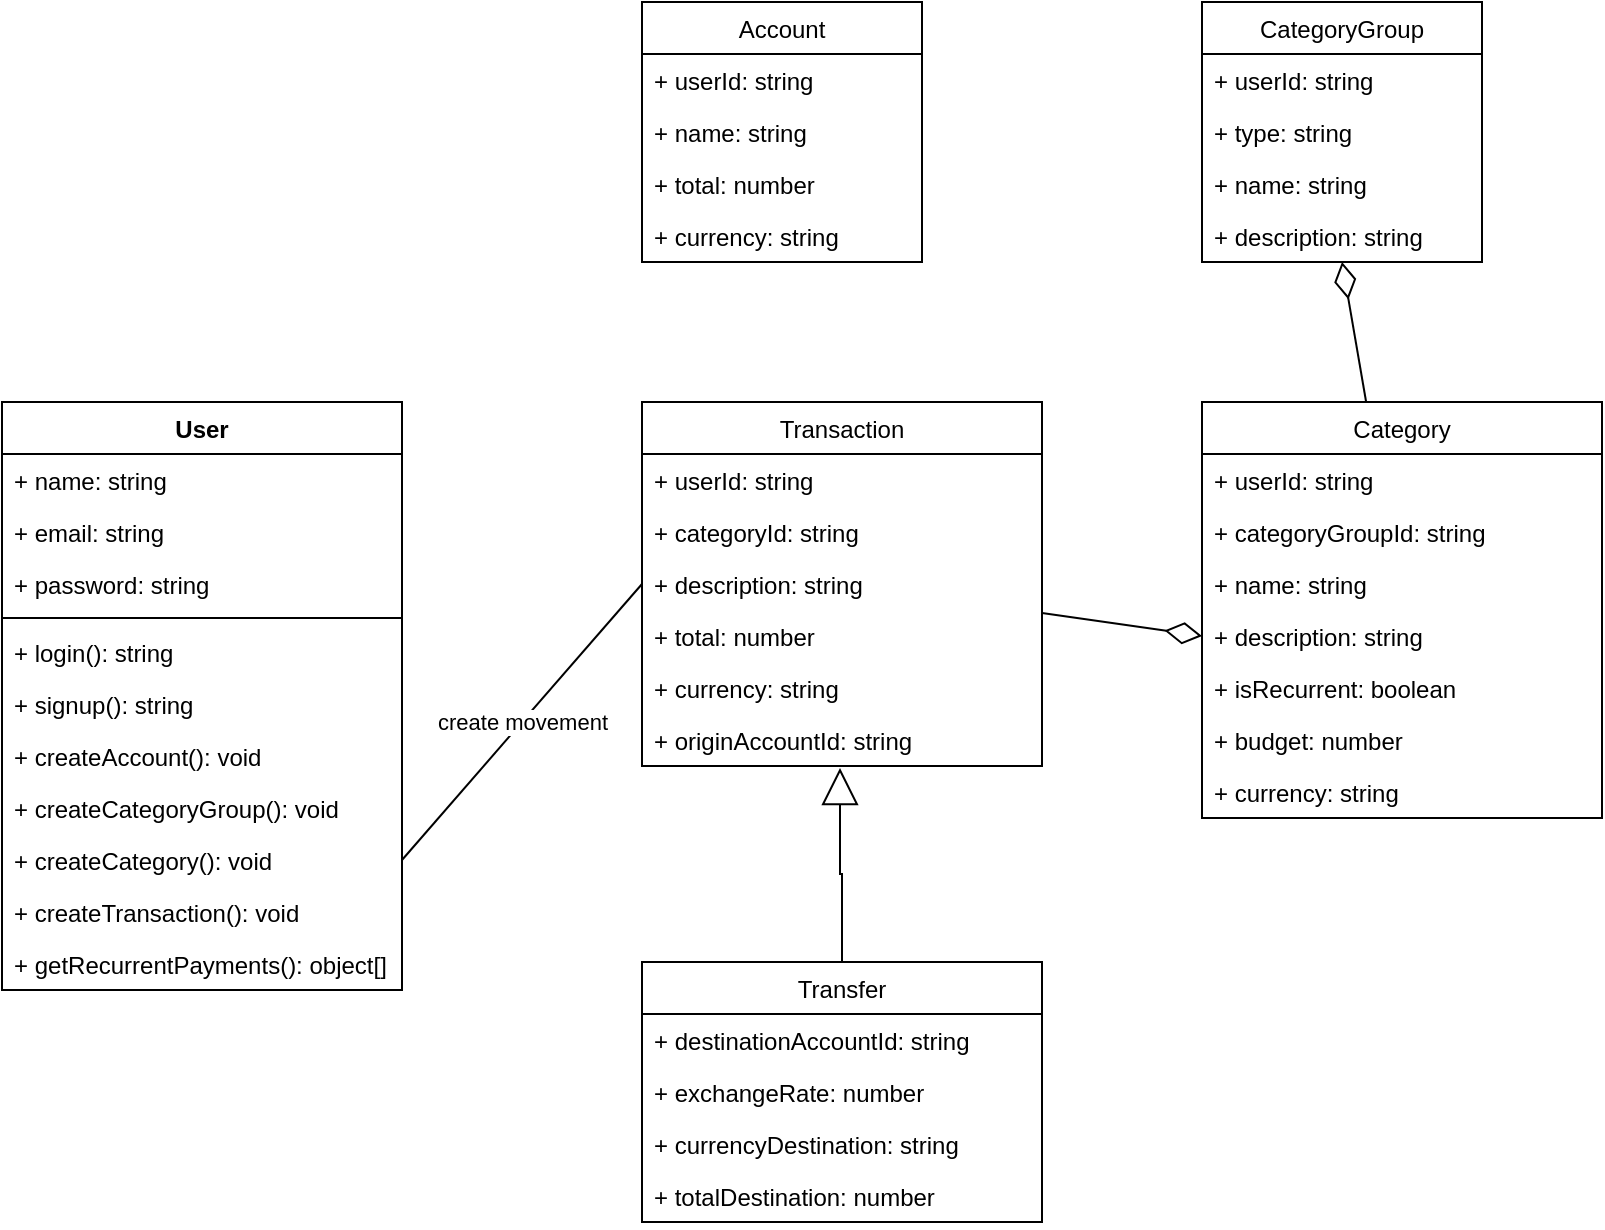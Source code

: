 <mxfile version="13.1.3" pages="2">
    <diagram id="6hGFLwfOUW9BJ-s0fimq" name="System design">
        <mxGraphModel dx="479" dy="399" grid="1" gridSize="10" guides="1" tooltips="1" connect="1" arrows="1" fold="1" page="1" pageScale="1" pageWidth="827" pageHeight="1169" math="0" shadow="0">
            <root>
                <mxCell id="0"/>
                <mxCell id="1" parent="0"/>
                <mxCell id="56" style="edgeStyle=none;rounded=0;orthogonalLoop=1;jettySize=auto;html=1;entryX=0;entryY=0.5;entryDx=0;entryDy=0;startSize=6;endArrow=diamondThin;endFill=0;endSize=16;" parent="1" source="14" target="25" edge="1">
                    <mxGeometry relative="1" as="geometry"/>
                </mxCell>
                <mxCell id="14" value="Transaction" style="swimlane;fontStyle=0;childLayout=stackLayout;horizontal=1;startSize=26;fillColor=none;horizontalStack=0;resizeParent=1;resizeParentMax=0;resizeLast=0;collapsible=1;marginBottom=0;" parent="1" vertex="1">
                    <mxGeometry x="320" y="240" width="200" height="182" as="geometry"/>
                </mxCell>
                <mxCell id="19" value="+ userId: string" style="text;strokeColor=none;fillColor=none;align=left;verticalAlign=top;spacingLeft=4;spacingRight=4;overflow=hidden;rotatable=0;points=[[0,0.5],[1,0.5]];portConstraint=eastwest;" parent="14" vertex="1">
                    <mxGeometry y="26" width="200" height="26" as="geometry"/>
                </mxCell>
                <mxCell id="28" value="+ categoryId: string" style="text;strokeColor=none;fillColor=none;align=left;verticalAlign=top;spacingLeft=4;spacingRight=4;overflow=hidden;rotatable=0;points=[[0,0.5],[1,0.5]];portConstraint=eastwest;" parent="14" vertex="1">
                    <mxGeometry y="52" width="200" height="26" as="geometry"/>
                </mxCell>
                <mxCell id="15" value="+ description: string" style="text;strokeColor=none;fillColor=none;align=left;verticalAlign=top;spacingLeft=4;spacingRight=4;overflow=hidden;rotatable=0;points=[[0,0.5],[1,0.5]];portConstraint=eastwest;" parent="14" vertex="1">
                    <mxGeometry y="78" width="200" height="26" as="geometry"/>
                </mxCell>
                <mxCell id="16" value="+ total: number" style="text;strokeColor=none;fillColor=none;align=left;verticalAlign=top;spacingLeft=4;spacingRight=4;overflow=hidden;rotatable=0;points=[[0,0.5],[1,0.5]];portConstraint=eastwest;" parent="14" vertex="1">
                    <mxGeometry y="104" width="200" height="26" as="geometry"/>
                </mxCell>
                <mxCell id="17" value="+ currency: string" style="text;strokeColor=none;fillColor=none;align=left;verticalAlign=top;spacingLeft=4;spacingRight=4;overflow=hidden;rotatable=0;points=[[0,0.5],[1,0.5]];portConstraint=eastwest;" parent="14" vertex="1">
                    <mxGeometry y="130" width="200" height="26" as="geometry"/>
                </mxCell>
                <mxCell id="21" value="+ originAccountId: string" style="text;strokeColor=none;fillColor=none;align=left;verticalAlign=top;spacingLeft=4;spacingRight=4;overflow=hidden;rotatable=0;points=[[0,0.5],[1,0.5]];portConstraint=eastwest;" parent="14" vertex="1">
                    <mxGeometry y="156" width="200" height="26" as="geometry"/>
                </mxCell>
                <mxCell id="57" style="edgeStyle=none;rounded=0;orthogonalLoop=1;jettySize=auto;html=1;entryX=0.5;entryY=1;entryDx=0;entryDy=0;startSize=6;endArrow=diamondThin;endFill=0;endSize=16;" parent="1" source="23" target="29" edge="1">
                    <mxGeometry relative="1" as="geometry"/>
                </mxCell>
                <mxCell id="23" value="Category" style="swimlane;fontStyle=0;childLayout=stackLayout;horizontal=1;startSize=26;fillColor=none;horizontalStack=0;resizeParent=1;resizeParentMax=0;resizeLast=0;collapsible=1;marginBottom=0;" parent="1" vertex="1">
                    <mxGeometry x="600" y="240" width="200" height="208" as="geometry"/>
                </mxCell>
                <mxCell id="27" value="+ userId: string" style="text;strokeColor=none;fillColor=none;align=left;verticalAlign=top;spacingLeft=4;spacingRight=4;overflow=hidden;rotatable=0;points=[[0,0.5],[1,0.5]];portConstraint=eastwest;" parent="23" vertex="1">
                    <mxGeometry y="26" width="200" height="26" as="geometry"/>
                </mxCell>
                <mxCell id="33" value="+ categoryGroupId: string" style="text;strokeColor=none;fillColor=none;align=left;verticalAlign=top;spacingLeft=4;spacingRight=4;overflow=hidden;rotatable=0;points=[[0,0.5],[1,0.5]];portConstraint=eastwest;" parent="23" vertex="1">
                    <mxGeometry y="52" width="200" height="26" as="geometry"/>
                </mxCell>
                <mxCell id="24" value="+ name: string" style="text;strokeColor=none;fillColor=none;align=left;verticalAlign=top;spacingLeft=4;spacingRight=4;overflow=hidden;rotatable=0;points=[[0,0.5],[1,0.5]];portConstraint=eastwest;" parent="23" vertex="1">
                    <mxGeometry y="78" width="200" height="26" as="geometry"/>
                </mxCell>
                <mxCell id="25" value="+ description: string" style="text;strokeColor=none;fillColor=none;align=left;verticalAlign=top;spacingLeft=4;spacingRight=4;overflow=hidden;rotatable=0;points=[[0,0.5],[1,0.5]];portConstraint=eastwest;" parent="23" vertex="1">
                    <mxGeometry y="104" width="200" height="26" as="geometry"/>
                </mxCell>
                <mxCell id="34" value="+ isRecurrent: boolean" style="text;strokeColor=none;fillColor=none;align=left;verticalAlign=top;spacingLeft=4;spacingRight=4;overflow=hidden;rotatable=0;points=[[0,0.5],[1,0.5]];portConstraint=eastwest;" parent="23" vertex="1">
                    <mxGeometry y="130" width="200" height="26" as="geometry"/>
                </mxCell>
                <mxCell id="40" value="+ budget: number" style="text;strokeColor=none;fillColor=none;align=left;verticalAlign=top;spacingLeft=4;spacingRight=4;overflow=hidden;rotatable=0;points=[[0,0.5],[1,0.5]];portConstraint=eastwest;" parent="23" vertex="1">
                    <mxGeometry y="156" width="200" height="26" as="geometry"/>
                </mxCell>
                <mxCell id="41" value="+ currency: string" style="text;strokeColor=none;fillColor=none;align=left;verticalAlign=top;spacingLeft=4;spacingRight=4;overflow=hidden;rotatable=0;points=[[0,0.5],[1,0.5]];portConstraint=eastwest;" parent="23" vertex="1">
                    <mxGeometry y="182" width="200" height="26" as="geometry"/>
                </mxCell>
                <mxCell id="29" value="CategoryGroup" style="swimlane;fontStyle=0;childLayout=stackLayout;horizontal=1;startSize=26;fillColor=none;horizontalStack=0;resizeParent=1;resizeParentMax=0;resizeLast=0;collapsible=1;marginBottom=0;" parent="1" vertex="1">
                    <mxGeometry x="600" y="40" width="140" height="130" as="geometry"/>
                </mxCell>
                <mxCell id="30" value="+ userId: string" style="text;strokeColor=none;fillColor=none;align=left;verticalAlign=top;spacingLeft=4;spacingRight=4;overflow=hidden;rotatable=0;points=[[0,0.5],[1,0.5]];portConstraint=eastwest;" parent="29" vertex="1">
                    <mxGeometry y="26" width="140" height="26" as="geometry"/>
                </mxCell>
                <mxCell id="31" value="+ type: string" style="text;strokeColor=none;fillColor=none;align=left;verticalAlign=top;spacingLeft=4;spacingRight=4;overflow=hidden;rotatable=0;points=[[0,0.5],[1,0.5]];portConstraint=eastwest;" parent="29" vertex="1">
                    <mxGeometry y="52" width="140" height="26" as="geometry"/>
                </mxCell>
                <mxCell id="58" value="+ name: string" style="text;strokeColor=none;fillColor=none;align=left;verticalAlign=top;spacingLeft=4;spacingRight=4;overflow=hidden;rotatable=0;points=[[0,0.5],[1,0.5]];portConstraint=eastwest;" vertex="1" parent="29">
                    <mxGeometry y="78" width="140" height="26" as="geometry"/>
                </mxCell>
                <mxCell id="32" value="+ description: string" style="text;strokeColor=none;fillColor=none;align=left;verticalAlign=top;spacingLeft=4;spacingRight=4;overflow=hidden;rotatable=0;points=[[0,0.5],[1,0.5]];portConstraint=eastwest;" parent="29" vertex="1">
                    <mxGeometry y="104" width="140" height="26" as="geometry"/>
                </mxCell>
                <mxCell id="9" value="Account" style="swimlane;fontStyle=0;childLayout=stackLayout;horizontal=1;startSize=26;fillColor=none;horizontalStack=0;resizeParent=1;resizeParentMax=0;resizeLast=0;collapsible=1;marginBottom=0;" parent="1" vertex="1">
                    <mxGeometry x="320" y="40" width="140" height="130" as="geometry"/>
                </mxCell>
                <mxCell id="18" value="+ userId: string" style="text;strokeColor=none;fillColor=none;align=left;verticalAlign=top;spacingLeft=4;spacingRight=4;overflow=hidden;rotatable=0;points=[[0,0.5],[1,0.5]];portConstraint=eastwest;" parent="9" vertex="1">
                    <mxGeometry y="26" width="140" height="26" as="geometry"/>
                </mxCell>
                <mxCell id="12" value="+ name: string" style="text;strokeColor=none;fillColor=none;align=left;verticalAlign=top;spacingLeft=4;spacingRight=4;overflow=hidden;rotatable=0;points=[[0,0.5],[1,0.5]];portConstraint=eastwest;" parent="9" vertex="1">
                    <mxGeometry y="52" width="140" height="26" as="geometry"/>
                </mxCell>
                <mxCell id="10" value="+ total: number" style="text;strokeColor=none;fillColor=none;align=left;verticalAlign=top;spacingLeft=4;spacingRight=4;overflow=hidden;rotatable=0;points=[[0,0.5],[1,0.5]];portConstraint=eastwest;" parent="9" vertex="1">
                    <mxGeometry y="78" width="140" height="26" as="geometry"/>
                </mxCell>
                <mxCell id="11" value="+ currency: string" style="text;strokeColor=none;fillColor=none;align=left;verticalAlign=top;spacingLeft=4;spacingRight=4;overflow=hidden;rotatable=0;points=[[0,0.5],[1,0.5]];portConstraint=eastwest;" parent="9" vertex="1">
                    <mxGeometry y="104" width="140" height="26" as="geometry"/>
                </mxCell>
                <mxCell id="54" style="edgeStyle=orthogonalEdgeStyle;rounded=0;orthogonalLoop=1;jettySize=auto;html=1;entryX=0.495;entryY=1.038;entryDx=0;entryDy=0;entryPerimeter=0;endArrow=block;endFill=0;startSize=6;endSize=16;" parent="1" source="49" target="21" edge="1">
                    <mxGeometry relative="1" as="geometry"/>
                </mxCell>
                <mxCell id="49" value="Transfer" style="swimlane;fontStyle=0;childLayout=stackLayout;horizontal=1;startSize=26;fillColor=none;horizontalStack=0;resizeParent=1;resizeParentMax=0;resizeLast=0;collapsible=1;marginBottom=0;" parent="1" vertex="1">
                    <mxGeometry x="320" y="520" width="200" height="130" as="geometry"/>
                </mxCell>
                <mxCell id="22" value="+ destinationAccountId: string" style="text;strokeColor=none;fillColor=none;align=left;verticalAlign=top;spacingLeft=4;spacingRight=4;overflow=hidden;rotatable=0;points=[[0,0.5],[1,0.5]];portConstraint=eastwest;" parent="49" vertex="1">
                    <mxGeometry y="26" width="200" height="26" as="geometry"/>
                </mxCell>
                <mxCell id="42" value="+ exchangeRate: number" style="text;strokeColor=none;fillColor=none;align=left;verticalAlign=top;spacingLeft=4;spacingRight=4;overflow=hidden;rotatable=0;points=[[0,0.5],[1,0.5]];portConstraint=eastwest;" parent="49" vertex="1">
                    <mxGeometry y="52" width="200" height="26" as="geometry"/>
                </mxCell>
                <mxCell id="44" value="+ currencyDestination: string" style="text;strokeColor=none;fillColor=none;align=left;verticalAlign=top;spacingLeft=4;spacingRight=4;overflow=hidden;rotatable=0;points=[[0,0.5],[1,0.5]];portConstraint=eastwest;" parent="49" vertex="1">
                    <mxGeometry y="78" width="200" height="26" as="geometry"/>
                </mxCell>
                <mxCell id="43" value="+ totalDestination: number" style="text;strokeColor=none;fillColor=none;align=left;verticalAlign=top;spacingLeft=4;spacingRight=4;overflow=hidden;rotatable=0;points=[[0,0.5],[1,0.5]];portConstraint=eastwest;" parent="49" vertex="1">
                    <mxGeometry y="104" width="200" height="26" as="geometry"/>
                </mxCell>
                <mxCell id="2" value="User" style="swimlane;fontStyle=1;align=center;verticalAlign=top;childLayout=stackLayout;horizontal=1;startSize=26;horizontalStack=0;resizeParent=1;resizeParentMax=0;resizeLast=0;collapsible=1;marginBottom=0;" parent="1" vertex="1">
                    <mxGeometry y="240" width="200" height="294" as="geometry"/>
                </mxCell>
                <mxCell id="3" value="+ name: string" style="text;strokeColor=none;fillColor=none;align=left;verticalAlign=top;spacingLeft=4;spacingRight=4;overflow=hidden;rotatable=0;points=[[0,0.5],[1,0.5]];portConstraint=eastwest;" parent="2" vertex="1">
                    <mxGeometry y="26" width="200" height="26" as="geometry"/>
                </mxCell>
                <mxCell id="6" value="+ email: string" style="text;strokeColor=none;fillColor=none;align=left;verticalAlign=top;spacingLeft=4;spacingRight=4;overflow=hidden;rotatable=0;points=[[0,0.5],[1,0.5]];portConstraint=eastwest;" parent="2" vertex="1">
                    <mxGeometry y="52" width="200" height="26" as="geometry"/>
                </mxCell>
                <mxCell id="7" value="+ password: string" style="text;strokeColor=none;fillColor=none;align=left;verticalAlign=top;spacingLeft=4;spacingRight=4;overflow=hidden;rotatable=0;points=[[0,0.5],[1,0.5]];portConstraint=eastwest;" parent="2" vertex="1">
                    <mxGeometry y="78" width="200" height="26" as="geometry"/>
                </mxCell>
                <mxCell id="4" value="" style="line;strokeWidth=1;fillColor=none;align=left;verticalAlign=middle;spacingTop=-1;spacingLeft=3;spacingRight=3;rotatable=0;labelPosition=right;points=[];portConstraint=eastwest;" parent="2" vertex="1">
                    <mxGeometry y="104" width="200" height="8" as="geometry"/>
                </mxCell>
                <mxCell id="5" value="+ login(): string" style="text;strokeColor=none;fillColor=none;align=left;verticalAlign=top;spacingLeft=4;spacingRight=4;overflow=hidden;rotatable=0;points=[[0,0.5],[1,0.5]];portConstraint=eastwest;" parent="2" vertex="1">
                    <mxGeometry y="112" width="200" height="26" as="geometry"/>
                </mxCell>
                <mxCell id="8" value="+ signup(): string" style="text;strokeColor=none;fillColor=none;align=left;verticalAlign=top;spacingLeft=4;spacingRight=4;overflow=hidden;rotatable=0;points=[[0,0.5],[1,0.5]];portConstraint=eastwest;" parent="2" vertex="1">
                    <mxGeometry y="138" width="200" height="26" as="geometry"/>
                </mxCell>
                <mxCell id="48" value="+ createAccount(): void" style="text;strokeColor=none;fillColor=none;align=left;verticalAlign=top;spacingLeft=4;spacingRight=4;overflow=hidden;rotatable=0;points=[[0,0.5],[1,0.5]];portConstraint=eastwest;" parent="2" vertex="1">
                    <mxGeometry y="164" width="200" height="26" as="geometry"/>
                </mxCell>
                <mxCell id="46" value="+ createCategoryGroup(): void" style="text;strokeColor=none;fillColor=none;align=left;verticalAlign=top;spacingLeft=4;spacingRight=4;overflow=hidden;rotatable=0;points=[[0,0.5],[1,0.5]];portConstraint=eastwest;" parent="2" vertex="1">
                    <mxGeometry y="190" width="200" height="26" as="geometry"/>
                </mxCell>
                <mxCell id="47" value="+ createCategory(): void" style="text;strokeColor=none;fillColor=none;align=left;verticalAlign=top;spacingLeft=4;spacingRight=4;overflow=hidden;rotatable=0;points=[[0,0.5],[1,0.5]];portConstraint=eastwest;" parent="2" vertex="1">
                    <mxGeometry y="216" width="200" height="26" as="geometry"/>
                </mxCell>
                <mxCell id="45" value="+ createTransaction(): void" style="text;strokeColor=none;fillColor=none;align=left;verticalAlign=top;spacingLeft=4;spacingRight=4;overflow=hidden;rotatable=0;points=[[0,0.5],[1,0.5]];portConstraint=eastwest;" parent="2" vertex="1">
                    <mxGeometry y="242" width="200" height="26" as="geometry"/>
                </mxCell>
                <mxCell id="35" value="+ getRecurrentPayments(): object[]" style="text;strokeColor=none;fillColor=none;align=left;verticalAlign=top;spacingLeft=4;spacingRight=4;overflow=hidden;rotatable=0;points=[[0,0.5],[1,0.5]];portConstraint=eastwest;" parent="2" vertex="1">
                    <mxGeometry y="268" width="200" height="26" as="geometry"/>
                </mxCell>
                <mxCell id="55" value="create movement" style="rounded=0;orthogonalLoop=1;jettySize=auto;html=1;exitX=1;exitY=0.5;exitDx=0;exitDy=0;entryX=0;entryY=0.5;entryDx=0;entryDy=0;startSize=6;endArrow=none;endFill=0;endSize=16;" parent="1" source="47" target="15" edge="1">
                    <mxGeometry relative="1" as="geometry"/>
                </mxCell>
            </root>
        </mxGraphModel>
    </diagram>
    <diagram id="PQb_uflLGdcMaLcXj5ZA" name="ERD">
        <mxGraphModel dx="575" dy="479" grid="1" gridSize="10" guides="1" tooltips="1" connect="1" arrows="1" fold="1" page="1" pageScale="1" pageWidth="850" pageHeight="1100" math="0" shadow="0">
            <root>
                <mxCell id="pZKEE98srq6ysC6zUngD-0"/>
                <mxCell id="pZKEE98srq6ysC6zUngD-1" parent="pZKEE98srq6ysC6zUngD-0"/>
                <mxCell id="64Hs8tEQVxaA-7hfDlZ2-16" value="Account" style="swimlane;fontStyle=0;childLayout=stackLayout;horizontal=1;startSize=26;horizontalStack=0;resizeParent=1;resizeParentMax=0;resizeLast=0;collapsible=1;marginBottom=0;align=center;fontSize=14;" parent="pZKEE98srq6ysC6zUngD-1" vertex="1">
                    <mxGeometry x="320" y="360" width="160" height="170" as="geometry"/>
                </mxCell>
                <mxCell id="64Hs8tEQVxaA-7hfDlZ2-17" value="id: varchar(255)" style="shape=partialRectangle;top=0;left=0;right=0;bottom=1;align=left;verticalAlign=middle;fillColor=none;spacingLeft=34;spacingRight=4;overflow=hidden;rotatable=0;points=[[0,0.5],[1,0.5]];portConstraint=eastwest;dropTarget=0;fontStyle=5;fontSize=12;" parent="64Hs8tEQVxaA-7hfDlZ2-16" vertex="1">
                    <mxGeometry y="26" width="160" height="30" as="geometry"/>
                </mxCell>
                <mxCell id="64Hs8tEQVxaA-7hfDlZ2-18" value="PK" style="shape=partialRectangle;top=0;left=0;bottom=0;fillColor=none;align=left;verticalAlign=middle;spacingLeft=4;spacingRight=4;overflow=hidden;rotatable=0;points=[];portConstraint=eastwest;part=1;fontSize=12;" parent="64Hs8tEQVxaA-7hfDlZ2-17" vertex="1" connectable="0">
                    <mxGeometry width="30" height="30" as="geometry"/>
                </mxCell>
                <mxCell id="64Hs8tEQVxaA-7hfDlZ2-34" value="userId: varchar(255)" style="shape=partialRectangle;top=0;left=0;right=0;bottom=0;align=left;verticalAlign=top;fillColor=none;spacingLeft=34;spacingRight=4;overflow=hidden;rotatable=0;points=[[0,0.5],[1,0.5]];portConstraint=eastwest;dropTarget=0;fontSize=12;" parent="64Hs8tEQVxaA-7hfDlZ2-16" vertex="1">
                    <mxGeometry y="56" width="160" height="26" as="geometry"/>
                </mxCell>
                <mxCell id="64Hs8tEQVxaA-7hfDlZ2-35" value="FK" style="shape=partialRectangle;top=0;left=0;bottom=0;fillColor=none;align=left;verticalAlign=top;spacingLeft=4;spacingRight=4;overflow=hidden;rotatable=0;points=[];portConstraint=eastwest;part=1;fontSize=12;" parent="64Hs8tEQVxaA-7hfDlZ2-34" vertex="1" connectable="0">
                    <mxGeometry width="30" height="26" as="geometry"/>
                </mxCell>
                <mxCell id="64Hs8tEQVxaA-7hfDlZ2-19" value="name: varchar(255)" style="shape=partialRectangle;top=0;left=0;right=0;bottom=0;align=left;verticalAlign=top;fillColor=none;spacingLeft=34;spacingRight=4;overflow=hidden;rotatable=0;points=[[0,0.5],[1,0.5]];portConstraint=eastwest;dropTarget=0;fontSize=12;" parent="64Hs8tEQVxaA-7hfDlZ2-16" vertex="1">
                    <mxGeometry y="82" width="160" height="26" as="geometry"/>
                </mxCell>
                <mxCell id="64Hs8tEQVxaA-7hfDlZ2-20" value="" style="shape=partialRectangle;top=0;left=0;bottom=0;fillColor=none;align=left;verticalAlign=top;spacingLeft=4;spacingRight=4;overflow=hidden;rotatable=0;points=[];portConstraint=eastwest;part=1;fontSize=12;" parent="64Hs8tEQVxaA-7hfDlZ2-19" vertex="1" connectable="0">
                    <mxGeometry width="30" height="26" as="geometry"/>
                </mxCell>
                <mxCell id="64Hs8tEQVxaA-7hfDlZ2-21" value="total: float" style="shape=partialRectangle;top=0;left=0;right=0;bottom=0;align=left;verticalAlign=top;fillColor=none;spacingLeft=34;spacingRight=4;overflow=hidden;rotatable=0;points=[[0,0.5],[1,0.5]];portConstraint=eastwest;dropTarget=0;fontSize=12;" parent="64Hs8tEQVxaA-7hfDlZ2-16" vertex="1">
                    <mxGeometry y="108" width="160" height="26" as="geometry"/>
                </mxCell>
                <mxCell id="64Hs8tEQVxaA-7hfDlZ2-22" value="" style="shape=partialRectangle;top=0;left=0;bottom=0;fillColor=none;align=left;verticalAlign=top;spacingLeft=4;spacingRight=4;overflow=hidden;rotatable=0;points=[];portConstraint=eastwest;part=1;fontSize=12;" parent="64Hs8tEQVxaA-7hfDlZ2-21" vertex="1" connectable="0">
                    <mxGeometry width="30" height="26" as="geometry"/>
                </mxCell>
                <mxCell id="64Hs8tEQVxaA-7hfDlZ2-23" value="currency: varchar(3)" style="shape=partialRectangle;top=0;left=0;right=0;bottom=0;align=left;verticalAlign=top;fillColor=none;spacingLeft=34;spacingRight=4;overflow=hidden;rotatable=0;points=[[0,0.5],[1,0.5]];portConstraint=eastwest;dropTarget=0;fontSize=12;" parent="64Hs8tEQVxaA-7hfDlZ2-16" vertex="1">
                    <mxGeometry y="134" width="160" height="26" as="geometry"/>
                </mxCell>
                <mxCell id="64Hs8tEQVxaA-7hfDlZ2-24" value="" style="shape=partialRectangle;top=0;left=0;bottom=0;fillColor=none;align=left;verticalAlign=top;spacingLeft=4;spacingRight=4;overflow=hidden;rotatable=0;points=[];portConstraint=eastwest;part=1;fontSize=12;" parent="64Hs8tEQVxaA-7hfDlZ2-23" vertex="1" connectable="0">
                    <mxGeometry width="30" height="26" as="geometry"/>
                </mxCell>
                <mxCell id="64Hs8tEQVxaA-7hfDlZ2-25" value="" style="shape=partialRectangle;top=0;left=0;right=0;bottom=0;align=left;verticalAlign=top;fillColor=none;spacingLeft=34;spacingRight=4;overflow=hidden;rotatable=0;points=[[0,0.5],[1,0.5]];portConstraint=eastwest;dropTarget=0;fontSize=12;" parent="64Hs8tEQVxaA-7hfDlZ2-16" vertex="1">
                    <mxGeometry y="160" width="160" height="10" as="geometry"/>
                </mxCell>
                <mxCell id="64Hs8tEQVxaA-7hfDlZ2-26" value="" style="shape=partialRectangle;top=0;left=0;bottom=0;fillColor=none;align=left;verticalAlign=top;spacingLeft=4;spacingRight=4;overflow=hidden;rotatable=0;points=[];portConstraint=eastwest;part=1;fontSize=12;" parent="64Hs8tEQVxaA-7hfDlZ2-25" vertex="1" connectable="0">
                    <mxGeometry width="30" height="10" as="geometry"/>
                </mxCell>
                <mxCell id="PK2hWVsjq9YJm2GeAWJP-4" value="CategoryGroup" style="swimlane;fontStyle=0;childLayout=stackLayout;horizontal=1;startSize=26;horizontalStack=0;resizeParent=1;resizeParentMax=0;resizeLast=0;collapsible=1;marginBottom=0;align=center;fontSize=14;" parent="pZKEE98srq6ysC6zUngD-1" vertex="1">
                    <mxGeometry x="560" y="360" width="200" height="170" as="geometry"/>
                </mxCell>
                <mxCell id="PK2hWVsjq9YJm2GeAWJP-5" value="id: varchar(255)" style="shape=partialRectangle;top=0;left=0;right=0;bottom=1;align=left;verticalAlign=middle;fillColor=none;spacingLeft=34;spacingRight=4;overflow=hidden;rotatable=0;points=[[0,0.5],[1,0.5]];portConstraint=eastwest;dropTarget=0;fontStyle=5;fontSize=12;" parent="PK2hWVsjq9YJm2GeAWJP-4" vertex="1">
                    <mxGeometry y="26" width="200" height="30" as="geometry"/>
                </mxCell>
                <mxCell id="PK2hWVsjq9YJm2GeAWJP-6" value="PK" style="shape=partialRectangle;top=0;left=0;bottom=0;fillColor=none;align=left;verticalAlign=middle;spacingLeft=4;spacingRight=4;overflow=hidden;rotatable=0;points=[];portConstraint=eastwest;part=1;fontSize=12;" parent="PK2hWVsjq9YJm2GeAWJP-5" vertex="1" connectable="0">
                    <mxGeometry width="30" height="30" as="geometry"/>
                </mxCell>
                <mxCell id="PK2hWVsjq9YJm2GeAWJP-15" value="userId: varchar(255)" style="shape=partialRectangle;top=0;left=0;right=0;bottom=0;align=left;verticalAlign=top;fillColor=none;spacingLeft=34;spacingRight=4;overflow=hidden;rotatable=0;points=[[0,0.5],[1,0.5]];portConstraint=eastwest;dropTarget=0;fontSize=12;" parent="PK2hWVsjq9YJm2GeAWJP-4" vertex="1">
                    <mxGeometry y="56" width="200" height="26" as="geometry"/>
                </mxCell>
                <mxCell id="PK2hWVsjq9YJm2GeAWJP-16" value="FK" style="shape=partialRectangle;top=0;left=0;bottom=0;fillColor=none;align=left;verticalAlign=top;spacingLeft=4;spacingRight=4;overflow=hidden;rotatable=0;points=[];portConstraint=eastwest;part=1;fontSize=12;" parent="PK2hWVsjq9YJm2GeAWJP-15" vertex="1" connectable="0">
                    <mxGeometry width="30" height="26" as="geometry"/>
                </mxCell>
                <mxCell id="ZZQRozN2YS1AobxZj7WN-0" value="type: varchar(255)" style="shape=partialRectangle;top=0;left=0;right=0;bottom=0;align=left;verticalAlign=top;fillColor=none;spacingLeft=34;spacingRight=4;overflow=hidden;rotatable=0;points=[[0,0.5],[1,0.5]];portConstraint=eastwest;dropTarget=0;fontSize=12;" vertex="1" parent="PK2hWVsjq9YJm2GeAWJP-4">
                    <mxGeometry y="82" width="200" height="26" as="geometry"/>
                </mxCell>
                <mxCell id="ZZQRozN2YS1AobxZj7WN-1" value="" style="shape=partialRectangle;top=0;left=0;bottom=0;fillColor=none;align=left;verticalAlign=top;spacingLeft=4;spacingRight=4;overflow=hidden;rotatable=0;points=[];portConstraint=eastwest;part=1;fontSize=12;" vertex="1" connectable="0" parent="ZZQRozN2YS1AobxZj7WN-0">
                    <mxGeometry width="30" height="26" as="geometry"/>
                </mxCell>
                <mxCell id="PK2hWVsjq9YJm2GeAWJP-7" value="name: varchar(255)" style="shape=partialRectangle;top=0;left=0;right=0;bottom=0;align=left;verticalAlign=top;fillColor=none;spacingLeft=34;spacingRight=4;overflow=hidden;rotatable=0;points=[[0,0.5],[1,0.5]];portConstraint=eastwest;dropTarget=0;fontSize=12;" parent="PK2hWVsjq9YJm2GeAWJP-4" vertex="1">
                    <mxGeometry y="108" width="200" height="26" as="geometry"/>
                </mxCell>
                <mxCell id="PK2hWVsjq9YJm2GeAWJP-8" value="" style="shape=partialRectangle;top=0;left=0;bottom=0;fillColor=none;align=left;verticalAlign=top;spacingLeft=4;spacingRight=4;overflow=hidden;rotatable=0;points=[];portConstraint=eastwest;part=1;fontSize=12;" parent="PK2hWVsjq9YJm2GeAWJP-7" vertex="1" connectable="0">
                    <mxGeometry width="30" height="26" as="geometry"/>
                </mxCell>
                <mxCell id="PK2hWVsjq9YJm2GeAWJP-9" value="description: varchar(255)" style="shape=partialRectangle;top=0;left=0;right=0;bottom=0;align=left;verticalAlign=top;fillColor=none;spacingLeft=34;spacingRight=4;overflow=hidden;rotatable=0;points=[[0,0.5],[1,0.5]];portConstraint=eastwest;dropTarget=0;fontSize=12;" parent="PK2hWVsjq9YJm2GeAWJP-4" vertex="1">
                    <mxGeometry y="134" width="200" height="26" as="geometry"/>
                </mxCell>
                <mxCell id="PK2hWVsjq9YJm2GeAWJP-10" value="" style="shape=partialRectangle;top=0;left=0;bottom=0;fillColor=none;align=left;verticalAlign=top;spacingLeft=4;spacingRight=4;overflow=hidden;rotatable=0;points=[];portConstraint=eastwest;part=1;fontSize=12;" parent="PK2hWVsjq9YJm2GeAWJP-9" vertex="1" connectable="0">
                    <mxGeometry width="30" height="26" as="geometry"/>
                </mxCell>
                <mxCell id="PK2hWVsjq9YJm2GeAWJP-13" value="" style="shape=partialRectangle;top=0;left=0;right=0;bottom=0;align=left;verticalAlign=top;fillColor=none;spacingLeft=34;spacingRight=4;overflow=hidden;rotatable=0;points=[[0,0.5],[1,0.5]];portConstraint=eastwest;dropTarget=0;fontSize=12;" parent="PK2hWVsjq9YJm2GeAWJP-4" vertex="1">
                    <mxGeometry y="160" width="200" height="10" as="geometry"/>
                </mxCell>
                <mxCell id="PK2hWVsjq9YJm2GeAWJP-14" value="" style="shape=partialRectangle;top=0;left=0;bottom=0;fillColor=none;align=left;verticalAlign=top;spacingLeft=4;spacingRight=4;overflow=hidden;rotatable=0;points=[];portConstraint=eastwest;part=1;fontSize=12;" parent="PK2hWVsjq9YJm2GeAWJP-13" vertex="1" connectable="0">
                    <mxGeometry width="30" height="10" as="geometry"/>
                </mxCell>
                <mxCell id="64Hs8tEQVxaA-7hfDlZ2-5" value="User" style="swimlane;fontStyle=0;childLayout=stackLayout;horizontal=1;startSize=26;horizontalStack=0;resizeParent=1;resizeParentMax=0;resizeLast=0;collapsible=1;marginBottom=0;align=center;fontSize=14;" parent="pZKEE98srq6ysC6zUngD-1" vertex="1">
                    <mxGeometry x="40" y="560" width="200" height="144" as="geometry"/>
                </mxCell>
                <mxCell id="64Hs8tEQVxaA-7hfDlZ2-6" value="id: varchar(255)" style="shape=partialRectangle;top=0;left=0;right=0;bottom=1;align=left;verticalAlign=middle;fillColor=none;spacingLeft=34;spacingRight=4;overflow=hidden;rotatable=0;points=[[0,0.5],[1,0.5]];portConstraint=eastwest;dropTarget=0;fontStyle=5;fontSize=12;" parent="64Hs8tEQVxaA-7hfDlZ2-5" vertex="1">
                    <mxGeometry y="26" width="200" height="30" as="geometry"/>
                </mxCell>
                <mxCell id="64Hs8tEQVxaA-7hfDlZ2-7" value="PK" style="shape=partialRectangle;top=0;left=0;bottom=0;fillColor=none;align=left;verticalAlign=middle;spacingLeft=4;spacingRight=4;overflow=hidden;rotatable=0;points=[];portConstraint=eastwest;part=1;fontSize=12;" parent="64Hs8tEQVxaA-7hfDlZ2-6" vertex="1" connectable="0">
                    <mxGeometry width="30" height="30" as="geometry"/>
                </mxCell>
                <mxCell id="64Hs8tEQVxaA-7hfDlZ2-8" value="name: varchar(255)" style="shape=partialRectangle;top=0;left=0;right=0;bottom=0;align=left;verticalAlign=top;fillColor=none;spacingLeft=34;spacingRight=4;overflow=hidden;rotatable=0;points=[[0,0.5],[1,0.5]];portConstraint=eastwest;dropTarget=0;fontSize=12;" parent="64Hs8tEQVxaA-7hfDlZ2-5" vertex="1">
                    <mxGeometry y="56" width="200" height="26" as="geometry"/>
                </mxCell>
                <mxCell id="64Hs8tEQVxaA-7hfDlZ2-9" value="" style="shape=partialRectangle;top=0;left=0;bottom=0;fillColor=none;align=left;verticalAlign=top;spacingLeft=4;spacingRight=4;overflow=hidden;rotatable=0;points=[];portConstraint=eastwest;part=1;fontSize=12;" parent="64Hs8tEQVxaA-7hfDlZ2-8" vertex="1" connectable="0">
                    <mxGeometry width="30" height="26" as="geometry"/>
                </mxCell>
                <mxCell id="64Hs8tEQVxaA-7hfDlZ2-10" value="email: varchar(255)" style="shape=partialRectangle;top=0;left=0;right=0;bottom=0;align=left;verticalAlign=top;fillColor=none;spacingLeft=34;spacingRight=4;overflow=hidden;rotatable=0;points=[[0,0.5],[1,0.5]];portConstraint=eastwest;dropTarget=0;fontSize=12;" parent="64Hs8tEQVxaA-7hfDlZ2-5" vertex="1">
                    <mxGeometry y="82" width="200" height="26" as="geometry"/>
                </mxCell>
                <mxCell id="64Hs8tEQVxaA-7hfDlZ2-11" value="" style="shape=partialRectangle;top=0;left=0;bottom=0;fillColor=none;align=left;verticalAlign=top;spacingLeft=4;spacingRight=4;overflow=hidden;rotatable=0;points=[];portConstraint=eastwest;part=1;fontSize=12;" parent="64Hs8tEQVxaA-7hfDlZ2-10" vertex="1" connectable="0">
                    <mxGeometry width="30" height="26" as="geometry"/>
                </mxCell>
                <mxCell id="64Hs8tEQVxaA-7hfDlZ2-12" value="password: varchar(255)" style="shape=partialRectangle;top=0;left=0;right=0;bottom=0;align=left;verticalAlign=top;fillColor=none;spacingLeft=34;spacingRight=4;overflow=hidden;rotatable=0;points=[[0,0.5],[1,0.5]];portConstraint=eastwest;dropTarget=0;fontSize=12;" parent="64Hs8tEQVxaA-7hfDlZ2-5" vertex="1">
                    <mxGeometry y="108" width="200" height="26" as="geometry"/>
                </mxCell>
                <mxCell id="64Hs8tEQVxaA-7hfDlZ2-13" value="" style="shape=partialRectangle;top=0;left=0;bottom=0;fillColor=none;align=left;verticalAlign=top;spacingLeft=4;spacingRight=4;overflow=hidden;rotatable=0;points=[];portConstraint=eastwest;part=1;fontSize=12;" parent="64Hs8tEQVxaA-7hfDlZ2-12" vertex="1" connectable="0">
                    <mxGeometry width="30" height="26" as="geometry"/>
                </mxCell>
                <mxCell id="64Hs8tEQVxaA-7hfDlZ2-14" value="" style="shape=partialRectangle;top=0;left=0;right=0;bottom=0;align=left;verticalAlign=top;fillColor=none;spacingLeft=34;spacingRight=4;overflow=hidden;rotatable=0;points=[[0,0.5],[1,0.5]];portConstraint=eastwest;dropTarget=0;fontSize=12;" parent="64Hs8tEQVxaA-7hfDlZ2-5" vertex="1">
                    <mxGeometry y="134" width="200" height="10" as="geometry"/>
                </mxCell>
                <mxCell id="64Hs8tEQVxaA-7hfDlZ2-15" value="" style="shape=partialRectangle;top=0;left=0;bottom=0;fillColor=none;align=left;verticalAlign=top;spacingLeft=4;spacingRight=4;overflow=hidden;rotatable=0;points=[];portConstraint=eastwest;part=1;fontSize=12;" parent="64Hs8tEQVxaA-7hfDlZ2-14" vertex="1" connectable="0">
                    <mxGeometry width="30" height="10" as="geometry"/>
                </mxCell>
                <mxCell id="Wff_IW4yyNdrOSZXQIte-7" value="Transaction" style="swimlane;fontStyle=0;childLayout=stackLayout;horizontal=1;startSize=26;horizontalStack=0;resizeParent=1;resizeParentMax=0;resizeLast=0;collapsible=1;marginBottom=0;align=center;fontSize=14;" parent="pZKEE98srq6ysC6zUngD-1" vertex="1">
                    <mxGeometry x="280" y="640" width="240" height="326" as="geometry"/>
                </mxCell>
                <mxCell id="Wff_IW4yyNdrOSZXQIte-8" value="id: varchar(255)" style="shape=partialRectangle;top=0;left=0;right=0;bottom=1;align=left;verticalAlign=middle;fillColor=none;spacingLeft=34;spacingRight=4;overflow=hidden;rotatable=0;points=[[0,0.5],[1,0.5]];portConstraint=eastwest;dropTarget=0;fontStyle=5;fontSize=12;" parent="Wff_IW4yyNdrOSZXQIte-7" vertex="1">
                    <mxGeometry y="26" width="240" height="30" as="geometry"/>
                </mxCell>
                <mxCell id="Wff_IW4yyNdrOSZXQIte-9" value="PK" style="shape=partialRectangle;top=0;left=0;bottom=0;fillColor=none;align=left;verticalAlign=middle;spacingLeft=4;spacingRight=4;overflow=hidden;rotatable=0;points=[];portConstraint=eastwest;part=1;fontSize=12;" parent="Wff_IW4yyNdrOSZXQIte-8" vertex="1" connectable="0">
                    <mxGeometry width="30" height="30" as="geometry"/>
                </mxCell>
                <mxCell id="ZMXATas1U9mMJ95x_2-3-5" value="userId: varchar(255)" style="shape=partialRectangle;top=0;left=0;right=0;bottom=0;align=left;verticalAlign=top;fillColor=none;spacingLeft=34;spacingRight=4;overflow=hidden;rotatable=0;points=[[0,0.5],[1,0.5]];portConstraint=eastwest;dropTarget=0;fontSize=12;" parent="Wff_IW4yyNdrOSZXQIte-7" vertex="1">
                    <mxGeometry y="56" width="240" height="26" as="geometry"/>
                </mxCell>
                <mxCell id="ZMXATas1U9mMJ95x_2-3-6" value="FK" style="shape=partialRectangle;top=0;left=0;bottom=0;fillColor=none;align=left;verticalAlign=top;spacingLeft=4;spacingRight=4;overflow=hidden;rotatable=0;points=[];portConstraint=eastwest;part=1;fontSize=12;" parent="ZMXATas1U9mMJ95x_2-3-5" vertex="1" connectable="0">
                    <mxGeometry width="30" height="26" as="geometry"/>
                </mxCell>
                <mxCell id="ZMXATas1U9mMJ95x_2-3-7" value="categoryId: varchar(255)" style="shape=partialRectangle;top=0;left=0;right=0;bottom=0;align=left;verticalAlign=top;fillColor=none;spacingLeft=34;spacingRight=4;overflow=hidden;rotatable=0;points=[[0,0.5],[1,0.5]];portConstraint=eastwest;dropTarget=0;fontSize=12;" parent="Wff_IW4yyNdrOSZXQIte-7" vertex="1">
                    <mxGeometry y="82" width="240" height="26" as="geometry"/>
                </mxCell>
                <mxCell id="ZMXATas1U9mMJ95x_2-3-8" value="FK" style="shape=partialRectangle;top=0;left=0;bottom=0;fillColor=none;align=left;verticalAlign=top;spacingLeft=4;spacingRight=4;overflow=hidden;rotatable=0;points=[];portConstraint=eastwest;part=1;fontSize=12;" parent="ZMXATas1U9mMJ95x_2-3-7" vertex="1" connectable="0">
                    <mxGeometry width="30" height="26" as="geometry"/>
                </mxCell>
                <mxCell id="ZMXATas1U9mMJ95x_2-3-13" value="originAccountId: varchar(255)" style="shape=partialRectangle;top=0;left=0;right=0;bottom=0;align=left;verticalAlign=top;fillColor=none;spacingLeft=34;spacingRight=4;overflow=hidden;rotatable=0;points=[[0,0.5],[1,0.5]];portConstraint=eastwest;dropTarget=0;fontSize=12;" parent="Wff_IW4yyNdrOSZXQIte-7" vertex="1">
                    <mxGeometry y="108" width="240" height="26" as="geometry"/>
                </mxCell>
                <mxCell id="ZMXATas1U9mMJ95x_2-3-14" value="FK" style="shape=partialRectangle;top=0;left=0;bottom=0;fillColor=none;align=left;verticalAlign=top;spacingLeft=4;spacingRight=4;overflow=hidden;rotatable=0;points=[];portConstraint=eastwest;part=1;fontSize=12;" parent="ZMXATas1U9mMJ95x_2-3-13" vertex="1" connectable="0">
                    <mxGeometry width="30" height="26" as="geometry"/>
                </mxCell>
                <mxCell id="ZMXATas1U9mMJ95x_2-3-9" value="description: varchar(255)" style="shape=partialRectangle;top=0;left=0;right=0;bottom=0;align=left;verticalAlign=top;fillColor=none;spacingLeft=34;spacingRight=4;overflow=hidden;rotatable=0;points=[[0,0.5],[1,0.5]];portConstraint=eastwest;dropTarget=0;fontSize=12;" parent="Wff_IW4yyNdrOSZXQIte-7" vertex="1">
                    <mxGeometry y="134" width="240" height="26" as="geometry"/>
                </mxCell>
                <mxCell id="ZMXATas1U9mMJ95x_2-3-10" value="" style="shape=partialRectangle;top=0;left=0;bottom=0;fillColor=none;align=left;verticalAlign=top;spacingLeft=4;spacingRight=4;overflow=hidden;rotatable=0;points=[];portConstraint=eastwest;part=1;fontSize=12;" parent="ZMXATas1U9mMJ95x_2-3-9" vertex="1" connectable="0">
                    <mxGeometry width="30" height="26" as="geometry"/>
                </mxCell>
                <mxCell id="Wff_IW4yyNdrOSZXQIte-10" value="total: float" style="shape=partialRectangle;top=0;left=0;right=0;bottom=0;align=left;verticalAlign=top;fillColor=none;spacingLeft=34;spacingRight=4;overflow=hidden;rotatable=0;points=[[0,0.5],[1,0.5]];portConstraint=eastwest;dropTarget=0;fontSize=12;" parent="Wff_IW4yyNdrOSZXQIte-7" vertex="1">
                    <mxGeometry y="160" width="240" height="26" as="geometry"/>
                </mxCell>
                <mxCell id="Wff_IW4yyNdrOSZXQIte-11" value="" style="shape=partialRectangle;top=0;left=0;bottom=0;fillColor=none;align=left;verticalAlign=top;spacingLeft=4;spacingRight=4;overflow=hidden;rotatable=0;points=[];portConstraint=eastwest;part=1;fontSize=12;" parent="Wff_IW4yyNdrOSZXQIte-10" vertex="1" connectable="0">
                    <mxGeometry width="30" height="26" as="geometry"/>
                </mxCell>
                <mxCell id="ZMXATas1U9mMJ95x_2-3-11" value="currency: varchar(3)" style="shape=partialRectangle;top=0;left=0;right=0;bottom=0;align=left;verticalAlign=top;fillColor=none;spacingLeft=34;spacingRight=4;overflow=hidden;rotatable=0;points=[[0,0.5],[1,0.5]];portConstraint=eastwest;dropTarget=0;fontSize=12;" parent="Wff_IW4yyNdrOSZXQIte-7" vertex="1">
                    <mxGeometry y="186" width="240" height="26" as="geometry"/>
                </mxCell>
                <mxCell id="ZMXATas1U9mMJ95x_2-3-12" value="" style="shape=partialRectangle;top=0;left=0;bottom=0;fillColor=none;align=left;verticalAlign=top;spacingLeft=4;spacingRight=4;overflow=hidden;rotatable=0;points=[];portConstraint=eastwest;part=1;fontSize=12;" parent="ZMXATas1U9mMJ95x_2-3-11" vertex="1" connectable="0">
                    <mxGeometry width="30" height="26" as="geometry"/>
                </mxCell>
                <mxCell id="ZMXATas1U9mMJ95x_2-3-15" value="destinationAccountId: varchar(255)" style="shape=partialRectangle;top=0;left=0;right=0;bottom=0;align=left;verticalAlign=top;fillColor=none;spacingLeft=34;spacingRight=4;overflow=hidden;rotatable=0;points=[[0,0.5],[1,0.5]];portConstraint=eastwest;dropTarget=0;fontSize=12;" parent="Wff_IW4yyNdrOSZXQIte-7" vertex="1">
                    <mxGeometry y="212" width="240" height="26" as="geometry"/>
                </mxCell>
                <mxCell id="ZMXATas1U9mMJ95x_2-3-16" value="FK" style="shape=partialRectangle;top=0;left=0;bottom=0;fillColor=none;align=left;verticalAlign=top;spacingLeft=4;spacingRight=4;overflow=hidden;rotatable=0;points=[];portConstraint=eastwest;part=1;fontSize=12;" parent="ZMXATas1U9mMJ95x_2-3-15" vertex="1" connectable="0">
                    <mxGeometry width="30" height="26" as="geometry"/>
                </mxCell>
                <mxCell id="Wff_IW4yyNdrOSZXQIte-12" value="exchangeRate: float" style="shape=partialRectangle;top=0;left=0;right=0;bottom=0;align=left;verticalAlign=top;fillColor=none;spacingLeft=34;spacingRight=4;overflow=hidden;rotatable=0;points=[[0,0.5],[1,0.5]];portConstraint=eastwest;dropTarget=0;fontSize=12;" parent="Wff_IW4yyNdrOSZXQIte-7" vertex="1">
                    <mxGeometry y="238" width="240" height="26" as="geometry"/>
                </mxCell>
                <mxCell id="Wff_IW4yyNdrOSZXQIte-13" value="" style="shape=partialRectangle;top=0;left=0;bottom=0;fillColor=none;align=left;verticalAlign=top;spacingLeft=4;spacingRight=4;overflow=hidden;rotatable=0;points=[];portConstraint=eastwest;part=1;fontSize=12;" parent="Wff_IW4yyNdrOSZXQIte-12" vertex="1" connectable="0">
                    <mxGeometry width="30" height="26" as="geometry"/>
                </mxCell>
                <mxCell id="ZMXATas1U9mMJ95x_2-3-17" value="totalDestination: float" style="shape=partialRectangle;top=0;left=0;right=0;bottom=0;align=left;verticalAlign=top;fillColor=none;spacingLeft=34;spacingRight=4;overflow=hidden;rotatable=0;points=[[0,0.5],[1,0.5]];portConstraint=eastwest;dropTarget=0;fontSize=12;" parent="Wff_IW4yyNdrOSZXQIte-7" vertex="1">
                    <mxGeometry y="264" width="240" height="26" as="geometry"/>
                </mxCell>
                <mxCell id="ZMXATas1U9mMJ95x_2-3-18" value="" style="shape=partialRectangle;top=0;left=0;bottom=0;fillColor=none;align=left;verticalAlign=top;spacingLeft=4;spacingRight=4;overflow=hidden;rotatable=0;points=[];portConstraint=eastwest;part=1;fontSize=12;" parent="ZMXATas1U9mMJ95x_2-3-17" vertex="1" connectable="0">
                    <mxGeometry width="30" height="26" as="geometry"/>
                </mxCell>
                <mxCell id="Wff_IW4yyNdrOSZXQIte-14" value="currencyDestination: varchar(3)" style="shape=partialRectangle;top=0;left=0;right=0;bottom=0;align=left;verticalAlign=top;fillColor=none;spacingLeft=34;spacingRight=4;overflow=hidden;rotatable=0;points=[[0,0.5],[1,0.5]];portConstraint=eastwest;dropTarget=0;fontSize=12;" parent="Wff_IW4yyNdrOSZXQIte-7" vertex="1">
                    <mxGeometry y="290" width="240" height="26" as="geometry"/>
                </mxCell>
                <mxCell id="Wff_IW4yyNdrOSZXQIte-15" value="" style="shape=partialRectangle;top=0;left=0;bottom=0;fillColor=none;align=left;verticalAlign=top;spacingLeft=4;spacingRight=4;overflow=hidden;rotatable=0;points=[];portConstraint=eastwest;part=1;fontSize=12;" parent="Wff_IW4yyNdrOSZXQIte-14" vertex="1" connectable="0">
                    <mxGeometry width="30" height="26" as="geometry"/>
                </mxCell>
                <mxCell id="Wff_IW4yyNdrOSZXQIte-16" value="" style="shape=partialRectangle;top=0;left=0;right=0;bottom=0;align=left;verticalAlign=top;fillColor=none;spacingLeft=34;spacingRight=4;overflow=hidden;rotatable=0;points=[[0,0.5],[1,0.5]];portConstraint=eastwest;dropTarget=0;fontSize=12;" parent="Wff_IW4yyNdrOSZXQIte-7" vertex="1">
                    <mxGeometry y="316" width="240" height="10" as="geometry"/>
                </mxCell>
                <mxCell id="Wff_IW4yyNdrOSZXQIte-17" value="" style="shape=partialRectangle;top=0;left=0;bottom=0;fillColor=none;align=left;verticalAlign=top;spacingLeft=4;spacingRight=4;overflow=hidden;rotatable=0;points=[];portConstraint=eastwest;part=1;fontSize=12;" parent="Wff_IW4yyNdrOSZXQIte-16" vertex="1" connectable="0">
                    <mxGeometry width="30" height="10" as="geometry"/>
                </mxCell>
                <mxCell id="m6E1xO0-ryLg7dlt45Tg-8" value="Category" style="swimlane;fontStyle=0;childLayout=stackLayout;horizontal=1;startSize=26;horizontalStack=0;resizeParent=1;resizeParentMax=0;resizeLast=0;collapsible=1;marginBottom=0;align=center;fontSize=14;" parent="pZKEE98srq6ysC6zUngD-1" vertex="1">
                    <mxGeometry x="840" y="360" width="240" height="248" as="geometry"/>
                </mxCell>
                <mxCell id="m6E1xO0-ryLg7dlt45Tg-9" value="id: varchar(255)" style="shape=partialRectangle;top=0;left=0;right=0;bottom=1;align=left;verticalAlign=middle;fillColor=none;spacingLeft=34;spacingRight=4;overflow=hidden;rotatable=0;points=[[0,0.5],[1,0.5]];portConstraint=eastwest;dropTarget=0;fontStyle=5;fontSize=12;" parent="m6E1xO0-ryLg7dlt45Tg-8" vertex="1">
                    <mxGeometry y="26" width="240" height="30" as="geometry"/>
                </mxCell>
                <mxCell id="m6E1xO0-ryLg7dlt45Tg-10" value="PK" style="shape=partialRectangle;top=0;left=0;bottom=0;fillColor=none;align=left;verticalAlign=middle;spacingLeft=4;spacingRight=4;overflow=hidden;rotatable=0;points=[];portConstraint=eastwest;part=1;fontSize=12;" parent="m6E1xO0-ryLg7dlt45Tg-9" vertex="1" connectable="0">
                    <mxGeometry width="30" height="30" as="geometry"/>
                </mxCell>
                <mxCell id="m6E1xO0-ryLg7dlt45Tg-19" value="userId: varchar(255)" style="shape=partialRectangle;top=0;left=0;right=0;bottom=0;align=left;verticalAlign=top;fillColor=none;spacingLeft=34;spacingRight=4;overflow=hidden;rotatable=0;points=[[0,0.5],[1,0.5]];portConstraint=eastwest;dropTarget=0;fontSize=12;" parent="m6E1xO0-ryLg7dlt45Tg-8" vertex="1">
                    <mxGeometry y="56" width="240" height="26" as="geometry"/>
                </mxCell>
                <mxCell id="m6E1xO0-ryLg7dlt45Tg-20" value="FK" style="shape=partialRectangle;top=0;left=0;bottom=0;fillColor=none;align=left;verticalAlign=top;spacingLeft=4;spacingRight=4;overflow=hidden;rotatable=0;points=[];portConstraint=eastwest;part=1;fontSize=12;" parent="m6E1xO0-ryLg7dlt45Tg-19" vertex="1" connectable="0">
                    <mxGeometry width="30" height="26" as="geometry"/>
                </mxCell>
                <mxCell id="m6E1xO0-ryLg7dlt45Tg-21" value="categoryGroupId: varchar(255)" style="shape=partialRectangle;top=0;left=0;right=0;bottom=0;align=left;verticalAlign=top;fillColor=none;spacingLeft=34;spacingRight=4;overflow=hidden;rotatable=0;points=[[0,0.5],[1,0.5]];portConstraint=eastwest;dropTarget=0;fontSize=12;" parent="m6E1xO0-ryLg7dlt45Tg-8" vertex="1">
                    <mxGeometry y="82" width="240" height="26" as="geometry"/>
                </mxCell>
                <mxCell id="m6E1xO0-ryLg7dlt45Tg-22" value="FK" style="shape=partialRectangle;top=0;left=0;bottom=0;fillColor=none;align=left;verticalAlign=top;spacingLeft=4;spacingRight=4;overflow=hidden;rotatable=0;points=[];portConstraint=eastwest;part=1;fontSize=12;" parent="m6E1xO0-ryLg7dlt45Tg-21" vertex="1" connectable="0">
                    <mxGeometry width="30" height="26" as="geometry"/>
                </mxCell>
                <mxCell id="m6E1xO0-ryLg7dlt45Tg-11" value="name: varchar(255)" style="shape=partialRectangle;top=0;left=0;right=0;bottom=0;align=left;verticalAlign=top;fillColor=none;spacingLeft=34;spacingRight=4;overflow=hidden;rotatable=0;points=[[0,0.5],[1,0.5]];portConstraint=eastwest;dropTarget=0;fontSize=12;" parent="m6E1xO0-ryLg7dlt45Tg-8" vertex="1">
                    <mxGeometry y="108" width="240" height="26" as="geometry"/>
                </mxCell>
                <mxCell id="m6E1xO0-ryLg7dlt45Tg-12" value="" style="shape=partialRectangle;top=0;left=0;bottom=0;fillColor=none;align=left;verticalAlign=top;spacingLeft=4;spacingRight=4;overflow=hidden;rotatable=0;points=[];portConstraint=eastwest;part=1;fontSize=12;" parent="m6E1xO0-ryLg7dlt45Tg-11" vertex="1" connectable="0">
                    <mxGeometry width="30" height="26" as="geometry"/>
                </mxCell>
                <mxCell id="m6E1xO0-ryLg7dlt45Tg-13" value="description: varchar(255)" style="shape=partialRectangle;top=0;left=0;right=0;bottom=0;align=left;verticalAlign=top;fillColor=none;spacingLeft=34;spacingRight=4;overflow=hidden;rotatable=0;points=[[0,0.5],[1,0.5]];portConstraint=eastwest;dropTarget=0;fontSize=12;" parent="m6E1xO0-ryLg7dlt45Tg-8" vertex="1">
                    <mxGeometry y="134" width="240" height="26" as="geometry"/>
                </mxCell>
                <mxCell id="m6E1xO0-ryLg7dlt45Tg-14" value="" style="shape=partialRectangle;top=0;left=0;bottom=0;fillColor=none;align=left;verticalAlign=top;spacingLeft=4;spacingRight=4;overflow=hidden;rotatable=0;points=[];portConstraint=eastwest;part=1;fontSize=12;" parent="m6E1xO0-ryLg7dlt45Tg-13" vertex="1" connectable="0">
                    <mxGeometry width="30" height="26" as="geometry"/>
                </mxCell>
                <mxCell id="m6E1xO0-ryLg7dlt45Tg-15" value="isRecurrent: bool" style="shape=partialRectangle;top=0;left=0;right=0;bottom=0;align=left;verticalAlign=top;fillColor=none;spacingLeft=34;spacingRight=4;overflow=hidden;rotatable=0;points=[[0,0.5],[1,0.5]];portConstraint=eastwest;dropTarget=0;fontSize=12;" parent="m6E1xO0-ryLg7dlt45Tg-8" vertex="1">
                    <mxGeometry y="160" width="240" height="26" as="geometry"/>
                </mxCell>
                <mxCell id="m6E1xO0-ryLg7dlt45Tg-16" value="" style="shape=partialRectangle;top=0;left=0;bottom=0;fillColor=none;align=left;verticalAlign=top;spacingLeft=4;spacingRight=4;overflow=hidden;rotatable=0;points=[];portConstraint=eastwest;part=1;fontSize=12;" parent="m6E1xO0-ryLg7dlt45Tg-15" vertex="1" connectable="0">
                    <mxGeometry width="30" height="26" as="geometry"/>
                </mxCell>
                <mxCell id="m6E1xO0-ryLg7dlt45Tg-26" value="budget: float" style="shape=partialRectangle;top=0;left=0;right=0;bottom=0;align=left;verticalAlign=top;fillColor=none;spacingLeft=34;spacingRight=4;overflow=hidden;rotatable=0;points=[[0,0.5],[1,0.5]];portConstraint=eastwest;dropTarget=0;fontSize=12;" parent="m6E1xO0-ryLg7dlt45Tg-8" vertex="1">
                    <mxGeometry y="186" width="240" height="26" as="geometry"/>
                </mxCell>
                <mxCell id="m6E1xO0-ryLg7dlt45Tg-27" value="" style="shape=partialRectangle;top=0;left=0;bottom=0;fillColor=none;align=left;verticalAlign=top;spacingLeft=4;spacingRight=4;overflow=hidden;rotatable=0;points=[];portConstraint=eastwest;part=1;fontSize=12;" parent="m6E1xO0-ryLg7dlt45Tg-26" vertex="1" connectable="0">
                    <mxGeometry width="30" height="26" as="geometry"/>
                </mxCell>
                <mxCell id="m6E1xO0-ryLg7dlt45Tg-28" value="currency: varchar(3)" style="shape=partialRectangle;top=0;left=0;right=0;bottom=0;align=left;verticalAlign=top;fillColor=none;spacingLeft=34;spacingRight=4;overflow=hidden;rotatable=0;points=[[0,0.5],[1,0.5]];portConstraint=eastwest;dropTarget=0;fontSize=12;" parent="m6E1xO0-ryLg7dlt45Tg-8" vertex="1">
                    <mxGeometry y="212" width="240" height="26" as="geometry"/>
                </mxCell>
                <mxCell id="m6E1xO0-ryLg7dlt45Tg-29" value="" style="shape=partialRectangle;top=0;left=0;bottom=0;fillColor=none;align=left;verticalAlign=top;spacingLeft=4;spacingRight=4;overflow=hidden;rotatable=0;points=[];portConstraint=eastwest;part=1;fontSize=12;" parent="m6E1xO0-ryLg7dlt45Tg-28" vertex="1" connectable="0">
                    <mxGeometry width="30" height="26" as="geometry"/>
                </mxCell>
                <mxCell id="m6E1xO0-ryLg7dlt45Tg-17" value="" style="shape=partialRectangle;top=0;left=0;right=0;bottom=0;align=left;verticalAlign=top;fillColor=none;spacingLeft=34;spacingRight=4;overflow=hidden;rotatable=0;points=[[0,0.5],[1,0.5]];portConstraint=eastwest;dropTarget=0;fontSize=12;" parent="m6E1xO0-ryLg7dlt45Tg-8" vertex="1">
                    <mxGeometry y="238" width="240" height="10" as="geometry"/>
                </mxCell>
                <mxCell id="m6E1xO0-ryLg7dlt45Tg-18" value="" style="shape=partialRectangle;top=0;left=0;bottom=0;fillColor=none;align=left;verticalAlign=top;spacingLeft=4;spacingRight=4;overflow=hidden;rotatable=0;points=[];portConstraint=eastwest;part=1;fontSize=12;" parent="m6E1xO0-ryLg7dlt45Tg-17" vertex="1" connectable="0">
                    <mxGeometry width="30" height="10" as="geometry"/>
                </mxCell>
                <mxCell id="WHFdx5CIX363GtuzClXZ-0" value="Transaction" style="swimlane;fontStyle=0;childLayout=stackLayout;horizontal=1;startSize=26;horizontalStack=0;resizeParent=1;resizeParentMax=0;resizeLast=0;collapsible=1;marginBottom=0;align=center;fontSize=14;" parent="pZKEE98srq6ysC6zUngD-1" vertex="1">
                    <mxGeometry x="600" y="640" width="240" height="222" as="geometry"/>
                </mxCell>
                <mxCell id="WHFdx5CIX363GtuzClXZ-1" value="id: varchar(255)" style="shape=partialRectangle;top=0;left=0;right=0;bottom=1;align=left;verticalAlign=middle;fillColor=none;spacingLeft=34;spacingRight=4;overflow=hidden;rotatable=0;points=[[0,0.5],[1,0.5]];portConstraint=eastwest;dropTarget=0;fontStyle=5;fontSize=12;" parent="WHFdx5CIX363GtuzClXZ-0" vertex="1">
                    <mxGeometry y="26" width="240" height="30" as="geometry"/>
                </mxCell>
                <mxCell id="WHFdx5CIX363GtuzClXZ-2" value="PK" style="shape=partialRectangle;top=0;left=0;bottom=0;fillColor=none;align=left;verticalAlign=middle;spacingLeft=4;spacingRight=4;overflow=hidden;rotatable=0;points=[];portConstraint=eastwest;part=1;fontSize=12;" parent="WHFdx5CIX363GtuzClXZ-1" vertex="1" connectable="0">
                    <mxGeometry width="30" height="30" as="geometry"/>
                </mxCell>
                <mxCell id="WHFdx5CIX363GtuzClXZ-3" value="userId: varchar(255)" style="shape=partialRectangle;top=0;left=0;right=0;bottom=0;align=left;verticalAlign=top;fillColor=none;spacingLeft=34;spacingRight=4;overflow=hidden;rotatable=0;points=[[0,0.5],[1,0.5]];portConstraint=eastwest;dropTarget=0;fontSize=12;" parent="WHFdx5CIX363GtuzClXZ-0" vertex="1">
                    <mxGeometry y="56" width="240" height="26" as="geometry"/>
                </mxCell>
                <mxCell id="WHFdx5CIX363GtuzClXZ-4" value="FK" style="shape=partialRectangle;top=0;left=0;bottom=0;fillColor=none;align=left;verticalAlign=top;spacingLeft=4;spacingRight=4;overflow=hidden;rotatable=0;points=[];portConstraint=eastwest;part=1;fontSize=12;" parent="WHFdx5CIX363GtuzClXZ-3" vertex="1" connectable="0">
                    <mxGeometry width="30" height="26" as="geometry"/>
                </mxCell>
                <mxCell id="WHFdx5CIX363GtuzClXZ-5" value="categoryId: varchar(255)" style="shape=partialRectangle;top=0;left=0;right=0;bottom=0;align=left;verticalAlign=top;fillColor=none;spacingLeft=34;spacingRight=4;overflow=hidden;rotatable=0;points=[[0,0.5],[1,0.5]];portConstraint=eastwest;dropTarget=0;fontSize=12;" parent="WHFdx5CIX363GtuzClXZ-0" vertex="1">
                    <mxGeometry y="82" width="240" height="26" as="geometry"/>
                </mxCell>
                <mxCell id="WHFdx5CIX363GtuzClXZ-6" value="FK" style="shape=partialRectangle;top=0;left=0;bottom=0;fillColor=none;align=left;verticalAlign=top;spacingLeft=4;spacingRight=4;overflow=hidden;rotatable=0;points=[];portConstraint=eastwest;part=1;fontSize=12;" parent="WHFdx5CIX363GtuzClXZ-5" vertex="1" connectable="0">
                    <mxGeometry width="30" height="26" as="geometry"/>
                </mxCell>
                <mxCell id="WHFdx5CIX363GtuzClXZ-7" value="accountId: varchar(255)" style="shape=partialRectangle;top=0;left=0;right=0;bottom=0;align=left;verticalAlign=top;fillColor=none;spacingLeft=34;spacingRight=4;overflow=hidden;rotatable=0;points=[[0,0.5],[1,0.5]];portConstraint=eastwest;dropTarget=0;fontSize=12;" parent="WHFdx5CIX363GtuzClXZ-0" vertex="1">
                    <mxGeometry y="108" width="240" height="26" as="geometry"/>
                </mxCell>
                <mxCell id="WHFdx5CIX363GtuzClXZ-8" value="FK" style="shape=partialRectangle;top=0;left=0;bottom=0;fillColor=none;align=left;verticalAlign=top;spacingLeft=4;spacingRight=4;overflow=hidden;rotatable=0;points=[];portConstraint=eastwest;part=1;fontSize=12;" parent="WHFdx5CIX363GtuzClXZ-7" vertex="1" connectable="0">
                    <mxGeometry width="30" height="26" as="geometry"/>
                </mxCell>
                <mxCell id="WHFdx5CIX363GtuzClXZ-9" value="description: varchar(255)" style="shape=partialRectangle;top=0;left=0;right=0;bottom=0;align=left;verticalAlign=top;fillColor=none;spacingLeft=34;spacingRight=4;overflow=hidden;rotatable=0;points=[[0,0.5],[1,0.5]];portConstraint=eastwest;dropTarget=0;fontSize=12;" parent="WHFdx5CIX363GtuzClXZ-0" vertex="1">
                    <mxGeometry y="134" width="240" height="26" as="geometry"/>
                </mxCell>
                <mxCell id="WHFdx5CIX363GtuzClXZ-10" value="" style="shape=partialRectangle;top=0;left=0;bottom=0;fillColor=none;align=left;verticalAlign=top;spacingLeft=4;spacingRight=4;overflow=hidden;rotatable=0;points=[];portConstraint=eastwest;part=1;fontSize=12;" parent="WHFdx5CIX363GtuzClXZ-9" vertex="1" connectable="0">
                    <mxGeometry width="30" height="26" as="geometry"/>
                </mxCell>
                <mxCell id="WHFdx5CIX363GtuzClXZ-11" value="total: float" style="shape=partialRectangle;top=0;left=0;right=0;bottom=0;align=left;verticalAlign=top;fillColor=none;spacingLeft=34;spacingRight=4;overflow=hidden;rotatable=0;points=[[0,0.5],[1,0.5]];portConstraint=eastwest;dropTarget=0;fontSize=12;" parent="WHFdx5CIX363GtuzClXZ-0" vertex="1">
                    <mxGeometry y="160" width="240" height="26" as="geometry"/>
                </mxCell>
                <mxCell id="WHFdx5CIX363GtuzClXZ-12" value="" style="shape=partialRectangle;top=0;left=0;bottom=0;fillColor=none;align=left;verticalAlign=top;spacingLeft=4;spacingRight=4;overflow=hidden;rotatable=0;points=[];portConstraint=eastwest;part=1;fontSize=12;" parent="WHFdx5CIX363GtuzClXZ-11" vertex="1" connectable="0">
                    <mxGeometry width="30" height="26" as="geometry"/>
                </mxCell>
                <mxCell id="WHFdx5CIX363GtuzClXZ-13" value="currency: varchar(3)" style="shape=partialRectangle;top=0;left=0;right=0;bottom=0;align=left;verticalAlign=top;fillColor=none;spacingLeft=34;spacingRight=4;overflow=hidden;rotatable=0;points=[[0,0.5],[1,0.5]];portConstraint=eastwest;dropTarget=0;fontSize=12;" parent="WHFdx5CIX363GtuzClXZ-0" vertex="1">
                    <mxGeometry y="186" width="240" height="26" as="geometry"/>
                </mxCell>
                <mxCell id="WHFdx5CIX363GtuzClXZ-14" value="" style="shape=partialRectangle;top=0;left=0;bottom=0;fillColor=none;align=left;verticalAlign=top;spacingLeft=4;spacingRight=4;overflow=hidden;rotatable=0;points=[];portConstraint=eastwest;part=1;fontSize=12;" parent="WHFdx5CIX363GtuzClXZ-13" vertex="1" connectable="0">
                    <mxGeometry width="30" height="26" as="geometry"/>
                </mxCell>
                <mxCell id="WHFdx5CIX363GtuzClXZ-23" value="" style="shape=partialRectangle;top=0;left=0;right=0;bottom=0;align=left;verticalAlign=top;fillColor=none;spacingLeft=34;spacingRight=4;overflow=hidden;rotatable=0;points=[[0,0.5],[1,0.5]];portConstraint=eastwest;dropTarget=0;fontSize=12;" parent="WHFdx5CIX363GtuzClXZ-0" vertex="1">
                    <mxGeometry y="212" width="240" height="10" as="geometry"/>
                </mxCell>
                <mxCell id="WHFdx5CIX363GtuzClXZ-24" value="" style="shape=partialRectangle;top=0;left=0;bottom=0;fillColor=none;align=left;verticalAlign=top;spacingLeft=4;spacingRight=4;overflow=hidden;rotatable=0;points=[];portConstraint=eastwest;part=1;fontSize=12;" parent="WHFdx5CIX363GtuzClXZ-23" vertex="1" connectable="0">
                    <mxGeometry width="30" height="10" as="geometry"/>
                </mxCell>
            </root>
        </mxGraphModel>
    </diagram>
</mxfile>